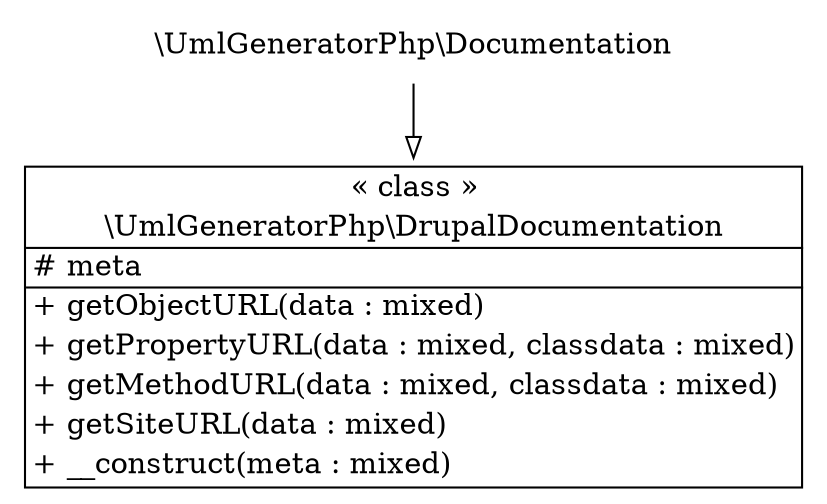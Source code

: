 digraph "Class Diagram" {
  node [shape=plaintext]
  "\\UmlGeneratorPhp\\DrupalDocumentation" [
    label=<
<table border="1" cellpadding="2" cellspacing="0" cellborder="0">
<tr><td align="center">&laquo; class &raquo;</td></tr>
<tr><td align="center" title="class DrupalDocumentation">\\UmlGeneratorPhp\\DrupalDocumentation</td></tr><hr />
<tr><td align="left" title="protected meta"># meta</td></tr>
<hr />
<tr><td align="left" title="public getObjectURL">+ getObjectURL(data : mixed)</td></tr>
<tr><td align="left" title="public getPropertyURL">+ getPropertyURL(data : mixed, classdata : mixed)</td></tr>
<tr><td align="left" title="public getMethodURL">+ getMethodURL(data : mixed, classdata : mixed)</td></tr>
<tr><td align="left" title="public getSiteURL">+ getSiteURL(data : mixed)</td></tr>
<tr><td align="left" title="public __construct">+ __construct(meta : mixed)</td></tr>
</table>
  >
  ];
"\\UmlGeneratorPhp\\Documentation" -> "\\UmlGeneratorPhp\\DrupalDocumentation" [arrowhead="empty"];

}